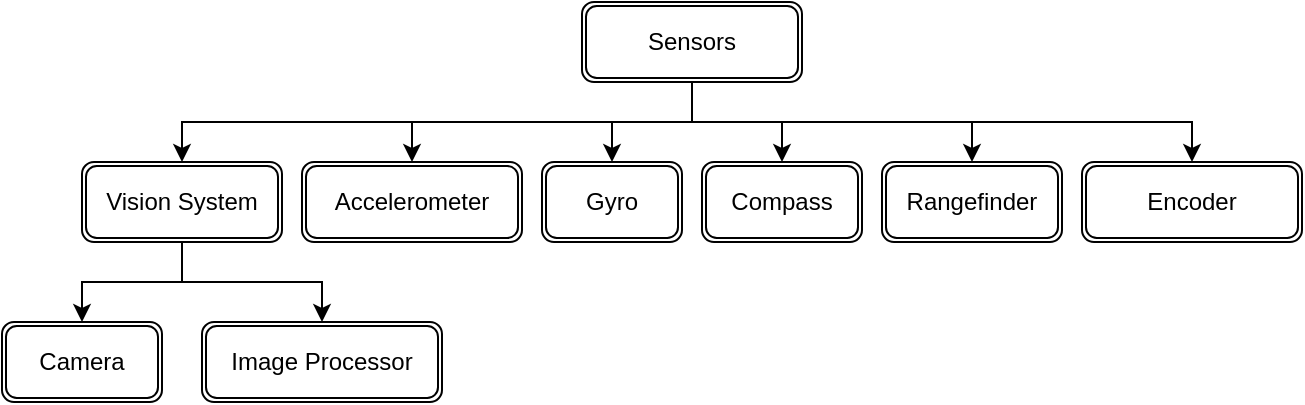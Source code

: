 <mxfile version="12.9.11" type="device"><diagram id="prtHgNgQTEPvFCAcTncT" name="Page-1"><mxGraphModel dx="788" dy="538" grid="1" gridSize="10" guides="1" tooltips="1" connect="1" arrows="1" fold="1" page="1" pageScale="1" pageWidth="827" pageHeight="1169" math="0" shadow="0"><root><mxCell id="0"/><mxCell id="1" parent="0"/><mxCell id="QNuekLH2dRWpU9dnenkP-5" style="edgeStyle=orthogonalEdgeStyle;rounded=0;orthogonalLoop=1;jettySize=auto;html=1;exitX=0.5;exitY=1;exitDx=0;exitDy=0;" edge="1" parent="1" source="QNuekLH2dRWpU9dnenkP-2" target="QNuekLH2dRWpU9dnenkP-3"><mxGeometry relative="1" as="geometry"/></mxCell><mxCell id="QNuekLH2dRWpU9dnenkP-6" style="edgeStyle=orthogonalEdgeStyle;rounded=0;orthogonalLoop=1;jettySize=auto;html=1;" edge="1" parent="1" target="QNuekLH2dRWpU9dnenkP-4"><mxGeometry relative="1" as="geometry"><mxPoint x="385" y="180" as="sourcePoint"/><Array as="points"><mxPoint x="385" y="200"/><mxPoint x="245" y="200"/></Array></mxGeometry></mxCell><mxCell id="QNuekLH2dRWpU9dnenkP-16" style="edgeStyle=orthogonalEdgeStyle;rounded=0;orthogonalLoop=1;jettySize=auto;html=1;" edge="1" parent="1" source="QNuekLH2dRWpU9dnenkP-2" target="QNuekLH2dRWpU9dnenkP-7"><mxGeometry relative="1" as="geometry"/></mxCell><mxCell id="QNuekLH2dRWpU9dnenkP-17" style="edgeStyle=orthogonalEdgeStyle;rounded=0;orthogonalLoop=1;jettySize=auto;html=1;" edge="1" parent="1" source="QNuekLH2dRWpU9dnenkP-2" target="QNuekLH2dRWpU9dnenkP-8"><mxGeometry relative="1" as="geometry"/></mxCell><mxCell id="QNuekLH2dRWpU9dnenkP-18" style="edgeStyle=orthogonalEdgeStyle;rounded=0;orthogonalLoop=1;jettySize=auto;html=1;exitX=0.5;exitY=1;exitDx=0;exitDy=0;" edge="1" parent="1" source="QNuekLH2dRWpU9dnenkP-2" target="QNuekLH2dRWpU9dnenkP-9"><mxGeometry relative="1" as="geometry"><mxPoint x="400" y="200" as="sourcePoint"/></mxGeometry></mxCell><mxCell id="QNuekLH2dRWpU9dnenkP-19" style="edgeStyle=orthogonalEdgeStyle;rounded=0;orthogonalLoop=1;jettySize=auto;html=1;" edge="1" parent="1" target="QNuekLH2dRWpU9dnenkP-10"><mxGeometry relative="1" as="geometry"><mxPoint x="385" y="180" as="sourcePoint"/><Array as="points"><mxPoint x="385" y="200"/><mxPoint x="635" y="200"/></Array></mxGeometry></mxCell><mxCell id="QNuekLH2dRWpU9dnenkP-2" value="Sensors" style="shape=ext;double=1;rounded=1;whiteSpace=wrap;html=1;" vertex="1" parent="1"><mxGeometry x="330" y="140" width="110" height="40" as="geometry"/></mxCell><mxCell id="QNuekLH2dRWpU9dnenkP-12" value="" style="edgeStyle=orthogonalEdgeStyle;rounded=0;orthogonalLoop=1;jettySize=auto;html=1;" edge="1" parent="1" source="QNuekLH2dRWpU9dnenkP-3" target="QNuekLH2dRWpU9dnenkP-11"><mxGeometry relative="1" as="geometry"/></mxCell><mxCell id="QNuekLH2dRWpU9dnenkP-14" value="" style="edgeStyle=orthogonalEdgeStyle;rounded=0;orthogonalLoop=1;jettySize=auto;html=1;" edge="1" parent="1" source="QNuekLH2dRWpU9dnenkP-3" target="QNuekLH2dRWpU9dnenkP-13"><mxGeometry relative="1" as="geometry"/></mxCell><mxCell id="QNuekLH2dRWpU9dnenkP-3" value="Vision System" style="shape=ext;double=1;rounded=1;whiteSpace=wrap;html=1;" vertex="1" parent="1"><mxGeometry x="80" y="220" width="100" height="40" as="geometry"/></mxCell><mxCell id="QNuekLH2dRWpU9dnenkP-13" value="Image Processor" style="shape=ext;double=1;rounded=1;whiteSpace=wrap;html=1;" vertex="1" parent="1"><mxGeometry x="140" y="300" width="120" height="40" as="geometry"/></mxCell><mxCell id="QNuekLH2dRWpU9dnenkP-11" value="Camera" style="shape=ext;double=1;rounded=1;whiteSpace=wrap;html=1;" vertex="1" parent="1"><mxGeometry x="40" y="300" width="80" height="40" as="geometry"/></mxCell><mxCell id="QNuekLH2dRWpU9dnenkP-4" value="Accelerometer" style="shape=ext;double=1;rounded=1;whiteSpace=wrap;html=1;" vertex="1" parent="1"><mxGeometry x="190" y="220" width="110" height="40" as="geometry"/></mxCell><mxCell id="QNuekLH2dRWpU9dnenkP-7" value="Gyro" style="shape=ext;double=1;rounded=1;whiteSpace=wrap;html=1;" vertex="1" parent="1"><mxGeometry x="310" y="220" width="70" height="40" as="geometry"/></mxCell><mxCell id="QNuekLH2dRWpU9dnenkP-8" value="Compass" style="shape=ext;double=1;rounded=1;whiteSpace=wrap;html=1;" vertex="1" parent="1"><mxGeometry x="390" y="220" width="80" height="40" as="geometry"/></mxCell><mxCell id="QNuekLH2dRWpU9dnenkP-9" value="Rangefinder" style="shape=ext;double=1;rounded=1;whiteSpace=wrap;html=1;" vertex="1" parent="1"><mxGeometry x="480" y="220" width="90" height="40" as="geometry"/></mxCell><mxCell id="QNuekLH2dRWpU9dnenkP-10" value="Encoder" style="shape=ext;double=1;rounded=1;whiteSpace=wrap;html=1;" vertex="1" parent="1"><mxGeometry x="580" y="220" width="110" height="40" as="geometry"/></mxCell></root></mxGraphModel></diagram></mxfile>
